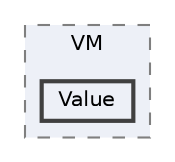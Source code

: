 digraph "/Users/fola/Documents/ArkScript/Ark/include/Ark/VM/Value"
{
 // INTERACTIVE_SVG=YES
 // LATEX_PDF_SIZE
  bgcolor="transparent";
  edge [fontname=Helvetica,fontsize=10,labelfontname=Helvetica,labelfontsize=10];
  node [fontname=Helvetica,fontsize=10,shape=box,height=0.2,width=0.4];
  compound=true
  subgraph clusterdir_222307dbf92126e8e24c7a501f533901 {
    graph [ bgcolor="#edf0f7", pencolor="grey50", label="VM", fontname=Helvetica,fontsize=10 style="filled,dashed", URL="dir_222307dbf92126e8e24c7a501f533901.html",tooltip=""]
  dir_8b24a7a1990a673376c80714d0238024 [label="Value", fillcolor="#edf0f7", color="grey25", style="filled,bold", URL="dir_8b24a7a1990a673376c80714d0238024.html",tooltip=""];
  }
}
